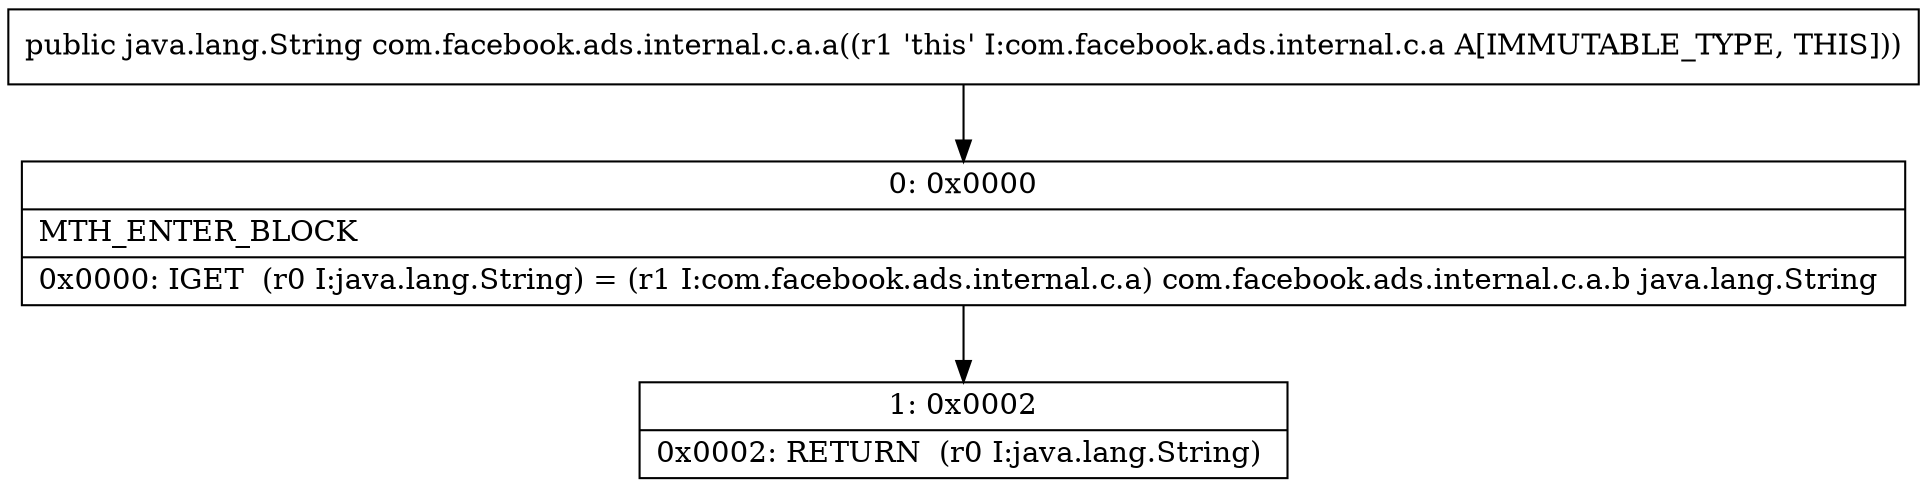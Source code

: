 digraph "CFG forcom.facebook.ads.internal.c.a.a()Ljava\/lang\/String;" {
Node_0 [shape=record,label="{0\:\ 0x0000|MTH_ENTER_BLOCK\l|0x0000: IGET  (r0 I:java.lang.String) = (r1 I:com.facebook.ads.internal.c.a) com.facebook.ads.internal.c.a.b java.lang.String \l}"];
Node_1 [shape=record,label="{1\:\ 0x0002|0x0002: RETURN  (r0 I:java.lang.String) \l}"];
MethodNode[shape=record,label="{public java.lang.String com.facebook.ads.internal.c.a.a((r1 'this' I:com.facebook.ads.internal.c.a A[IMMUTABLE_TYPE, THIS])) }"];
MethodNode -> Node_0;
Node_0 -> Node_1;
}


